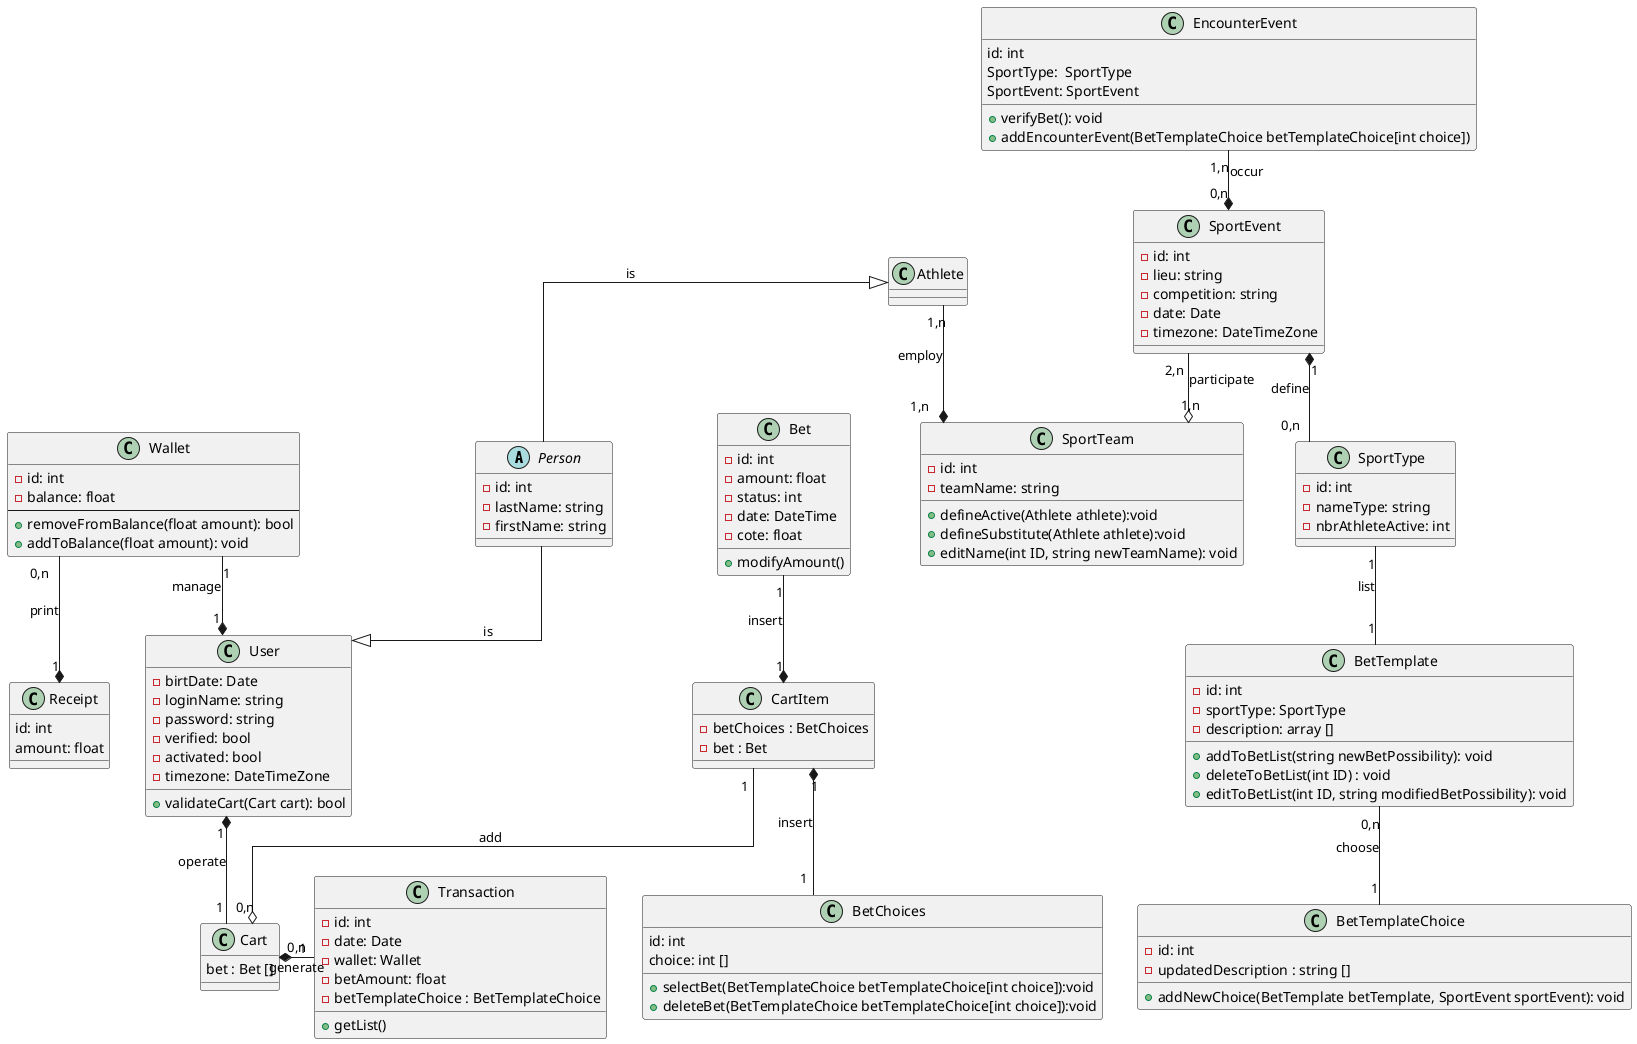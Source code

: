 @startuml

' Human management

skinparam linetype ortho

    abstract class Person {
        -id: int
        -lastName: string
        -firstName: string
    }

    class User {
        -birtDate: Date
        -loginName: string
        -password: string
        -verified: bool
        -activated: bool
        -timezone: DateTimeZone

        +validateCart(Cart cart): bool

    }

    class Athlete {

    }

    class Receipt{
        id: int
        amount: float
    }


    ' Money management
    class Wallet {
        -id: int
        -balance: float
        --
        +removeFromBalance(float amount): bool
        +addToBalance(float amount): void
    }

    'History'
    class Transaction {
        -id: int
        -date: Date
        -wallet: Wallet
        -betAmount: float
        -betTemplateChoice : BetTemplateChoice

        +getList()
    }

    class Bet {
        -id: int
        -amount: float
        -status: int
        -date: DateTime
        -cote: float

        +modifyAmount()
    }

    class BetTemplate{
        -id: int
        -sportType: SportType
        -description: array []

        '?
        +addToBetList(string newBetPossibility): void
        +deleteToBetList(int ID) : void
        +editToBetList(int ID, string modifiedBetPossibility): void
    }

    class BetTemplateChoice{
        -id: int
        -updatedDescription : string []

        +addNewChoice(BetTemplate betTemplate, SportEvent sportEvent): void
    }

    class EncounterEvent{
        id: int
        SportType:  SportType
        SportEvent: SportEvent

        +verifyBet(): void
        +addEncounterEvent(BetTemplateChoice betTemplateChoice[int choice])
    }

    ' Sport management
    class SportEvent {
        -id: int
        -lieu: string
        -competition: string
        -date: Date
        -timezone: DateTimeZone
    }

    class SportTeam {
        -id: int
        -teamName: string

        +defineActive(Athlete athlete):void
        +defineSubstitute(Athlete athlete):void
        +editName(int ID, string newTeamName): void
    }

    class SportType {
        -id: int
        -nameType: string
        -nbrAthleteActive: int
    }

    class Cart{
        bet : Bet []
    }

    class BetChoices{
        id: int
        choice: int []

        +selectBet(BetTemplateChoice betTemplateChoice[int choice]):void
        +deleteBet(BetTemplateChoice betTemplateChoice[int choice]):void
    }

    class CartItem{
        - betChoices : BetChoices
        - bet : Bet
    }




' ========================================================================='

' Inherit of
User <|-u- Person :is
Athlete <|-- Person :is

' Relation
User "1" *-u- "1" Wallet :manage
User "1" *-- "1" Cart :operate
'User "0,n" *-- "1" BetTemplateChoice :bid

Wallet "0,n" -d-* "1" Receipt :print

'Cart "0,n" --o "1" Bet :insert
Cart "0,n" *-r- "1" Transaction :generate

Athlete "1,n" --* "1,n" SportTeam :employ

EncounterEvent "1,n" --* "0,n" SportEvent :occur
SportType "1" -- "1" BetTemplate :list

SportEvent "2,n" --o "1,n" SportTeam : participate
SportEvent "1" *-- "0,n" SportType : define

BetTemplate "0,n"  -- "1" BetTemplateChoice : choose
'Bet "1" -r-* "0,n" BetTemplateChoice : create

Bet "1" --* "1" CartItem : insert

CartItem "1" --o "0,n" Cart : add
CartItem "1" *-- "1" BetChoices : insert


@enduml
